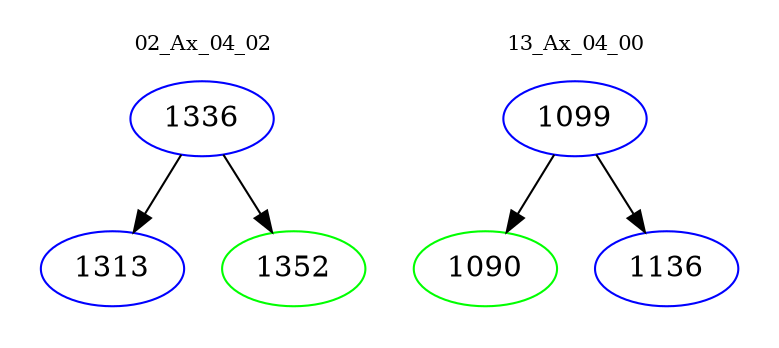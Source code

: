 digraph{
subgraph cluster_0 {
color = white
label = "02_Ax_04_02";
fontsize=10;
T0_1336 [label="1336", color="blue"]
T0_1336 -> T0_1313 [color="black"]
T0_1313 [label="1313", color="blue"]
T0_1336 -> T0_1352 [color="black"]
T0_1352 [label="1352", color="green"]
}
subgraph cluster_1 {
color = white
label = "13_Ax_04_00";
fontsize=10;
T1_1099 [label="1099", color="blue"]
T1_1099 -> T1_1090 [color="black"]
T1_1090 [label="1090", color="green"]
T1_1099 -> T1_1136 [color="black"]
T1_1136 [label="1136", color="blue"]
}
}

